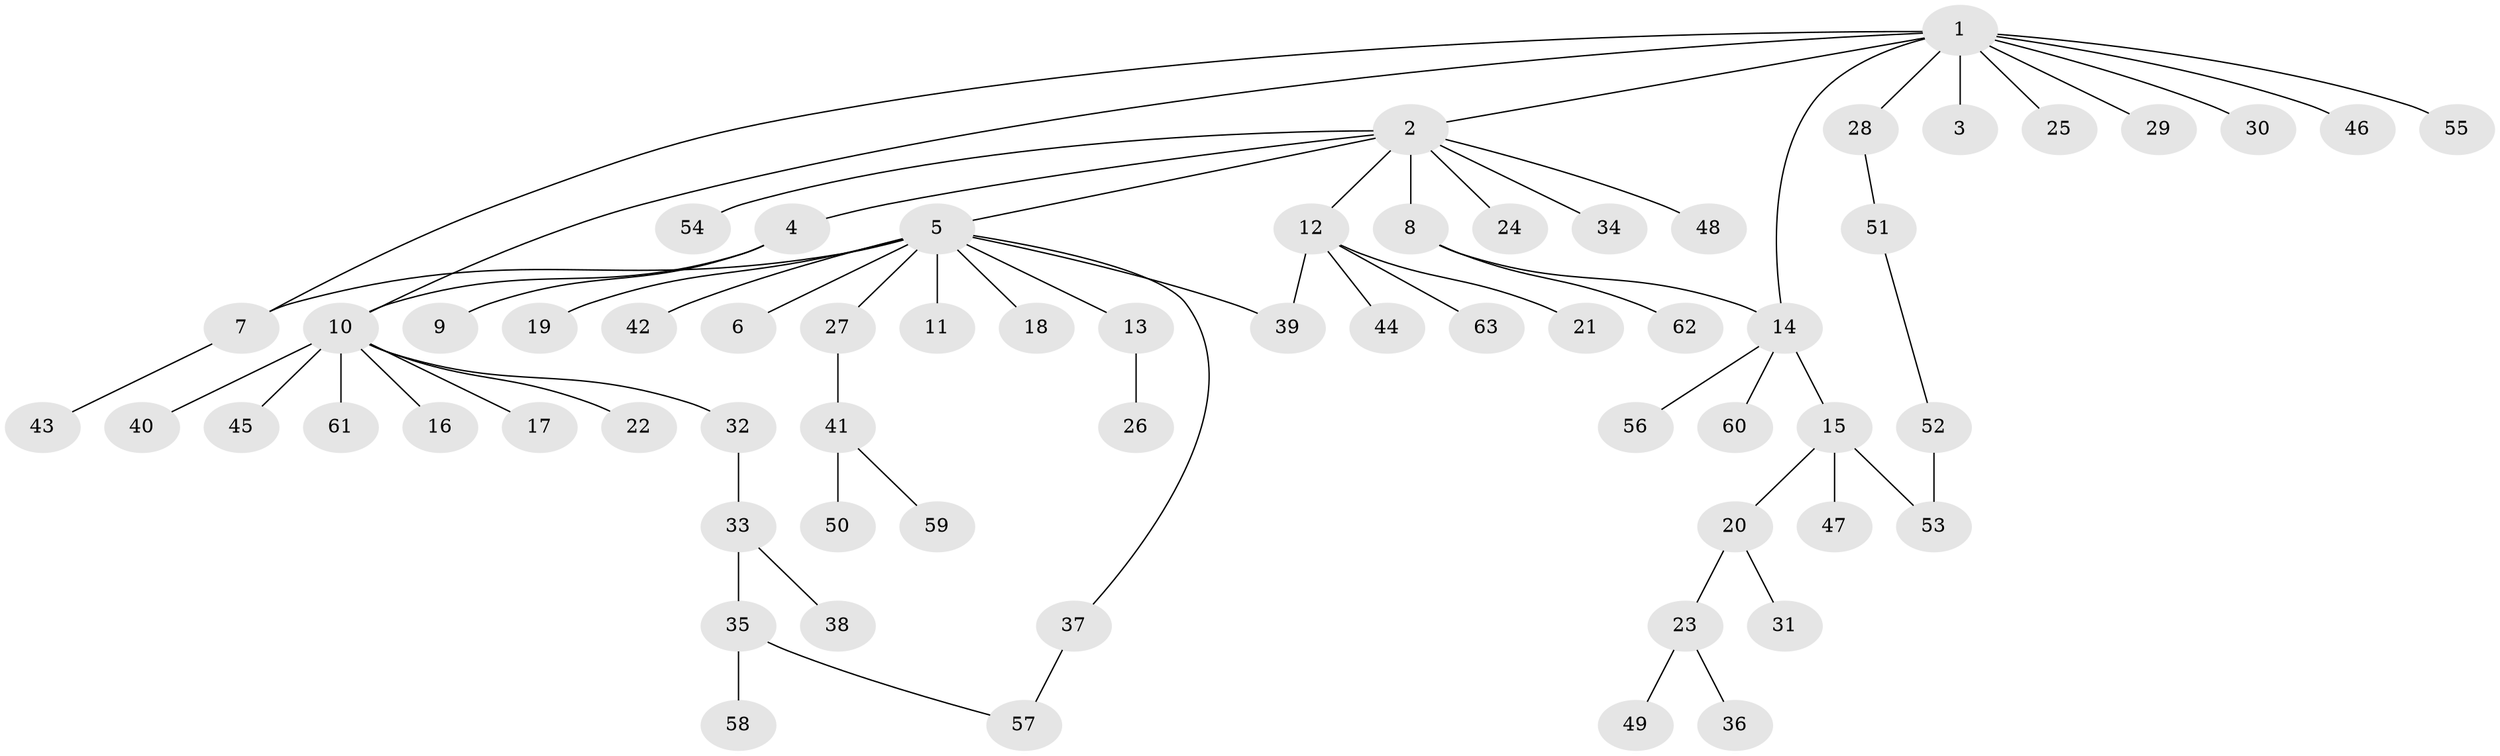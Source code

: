 // coarse degree distribution, {1: 0.88, 2: 0.04, 12: 0.08}
// Generated by graph-tools (version 1.1) at 2025/51/03/04/25 21:51:28]
// undirected, 63 vertices, 68 edges
graph export_dot {
graph [start="1"]
  node [color=gray90,style=filled];
  1;
  2;
  3;
  4;
  5;
  6;
  7;
  8;
  9;
  10;
  11;
  12;
  13;
  14;
  15;
  16;
  17;
  18;
  19;
  20;
  21;
  22;
  23;
  24;
  25;
  26;
  27;
  28;
  29;
  30;
  31;
  32;
  33;
  34;
  35;
  36;
  37;
  38;
  39;
  40;
  41;
  42;
  43;
  44;
  45;
  46;
  47;
  48;
  49;
  50;
  51;
  52;
  53;
  54;
  55;
  56;
  57;
  58;
  59;
  60;
  61;
  62;
  63;
  1 -- 2;
  1 -- 3;
  1 -- 7;
  1 -- 10;
  1 -- 14;
  1 -- 25;
  1 -- 28;
  1 -- 29;
  1 -- 30;
  1 -- 46;
  1 -- 55;
  2 -- 4;
  2 -- 5;
  2 -- 8;
  2 -- 12;
  2 -- 24;
  2 -- 34;
  2 -- 48;
  2 -- 54;
  4 -- 9;
  4 -- 10;
  5 -- 6;
  5 -- 7;
  5 -- 11;
  5 -- 13;
  5 -- 18;
  5 -- 19;
  5 -- 27;
  5 -- 37;
  5 -- 39;
  5 -- 42;
  7 -- 43;
  8 -- 14;
  8 -- 62;
  10 -- 16;
  10 -- 17;
  10 -- 22;
  10 -- 32;
  10 -- 40;
  10 -- 45;
  10 -- 61;
  12 -- 21;
  12 -- 39;
  12 -- 44;
  12 -- 63;
  13 -- 26;
  14 -- 15;
  14 -- 56;
  14 -- 60;
  15 -- 20;
  15 -- 47;
  15 -- 53;
  20 -- 23;
  20 -- 31;
  23 -- 36;
  23 -- 49;
  27 -- 41;
  28 -- 51;
  32 -- 33;
  33 -- 35;
  33 -- 38;
  35 -- 57;
  35 -- 58;
  37 -- 57;
  41 -- 50;
  41 -- 59;
  51 -- 52;
  52 -- 53;
}
